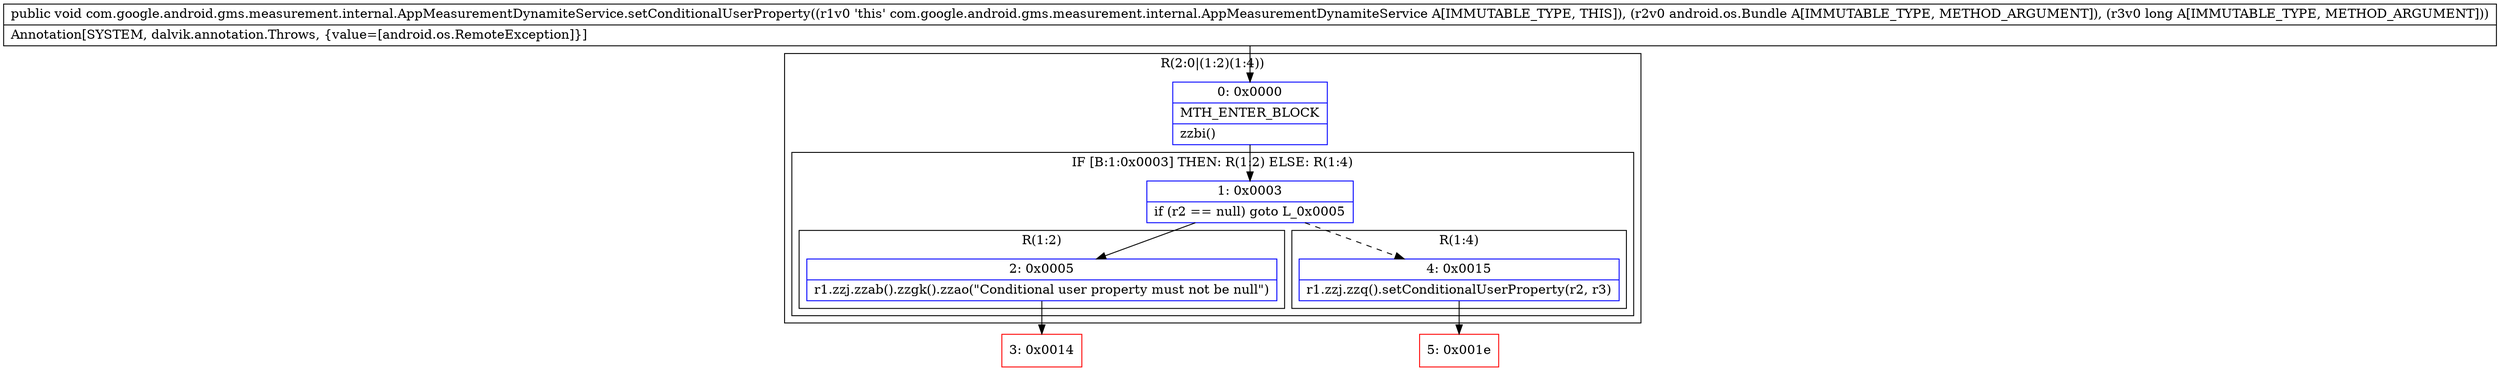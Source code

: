 digraph "CFG forcom.google.android.gms.measurement.internal.AppMeasurementDynamiteService.setConditionalUserProperty(Landroid\/os\/Bundle;J)V" {
subgraph cluster_Region_1919374737 {
label = "R(2:0|(1:2)(1:4))";
node [shape=record,color=blue];
Node_0 [shape=record,label="{0\:\ 0x0000|MTH_ENTER_BLOCK\l|zzbi()\l}"];
subgraph cluster_IfRegion_1577066796 {
label = "IF [B:1:0x0003] THEN: R(1:2) ELSE: R(1:4)";
node [shape=record,color=blue];
Node_1 [shape=record,label="{1\:\ 0x0003|if (r2 == null) goto L_0x0005\l}"];
subgraph cluster_Region_916376508 {
label = "R(1:2)";
node [shape=record,color=blue];
Node_2 [shape=record,label="{2\:\ 0x0005|r1.zzj.zzab().zzgk().zzao(\"Conditional user property must not be null\")\l}"];
}
subgraph cluster_Region_358092696 {
label = "R(1:4)";
node [shape=record,color=blue];
Node_4 [shape=record,label="{4\:\ 0x0015|r1.zzj.zzq().setConditionalUserProperty(r2, r3)\l}"];
}
}
}
Node_3 [shape=record,color=red,label="{3\:\ 0x0014}"];
Node_5 [shape=record,color=red,label="{5\:\ 0x001e}"];
MethodNode[shape=record,label="{public void com.google.android.gms.measurement.internal.AppMeasurementDynamiteService.setConditionalUserProperty((r1v0 'this' com.google.android.gms.measurement.internal.AppMeasurementDynamiteService A[IMMUTABLE_TYPE, THIS]), (r2v0 android.os.Bundle A[IMMUTABLE_TYPE, METHOD_ARGUMENT]), (r3v0 long A[IMMUTABLE_TYPE, METHOD_ARGUMENT]))  | Annotation[SYSTEM, dalvik.annotation.Throws, \{value=[android.os.RemoteException]\}]\l}"];
MethodNode -> Node_0;
Node_0 -> Node_1;
Node_1 -> Node_2;
Node_1 -> Node_4[style=dashed];
Node_2 -> Node_3;
Node_4 -> Node_5;
}

